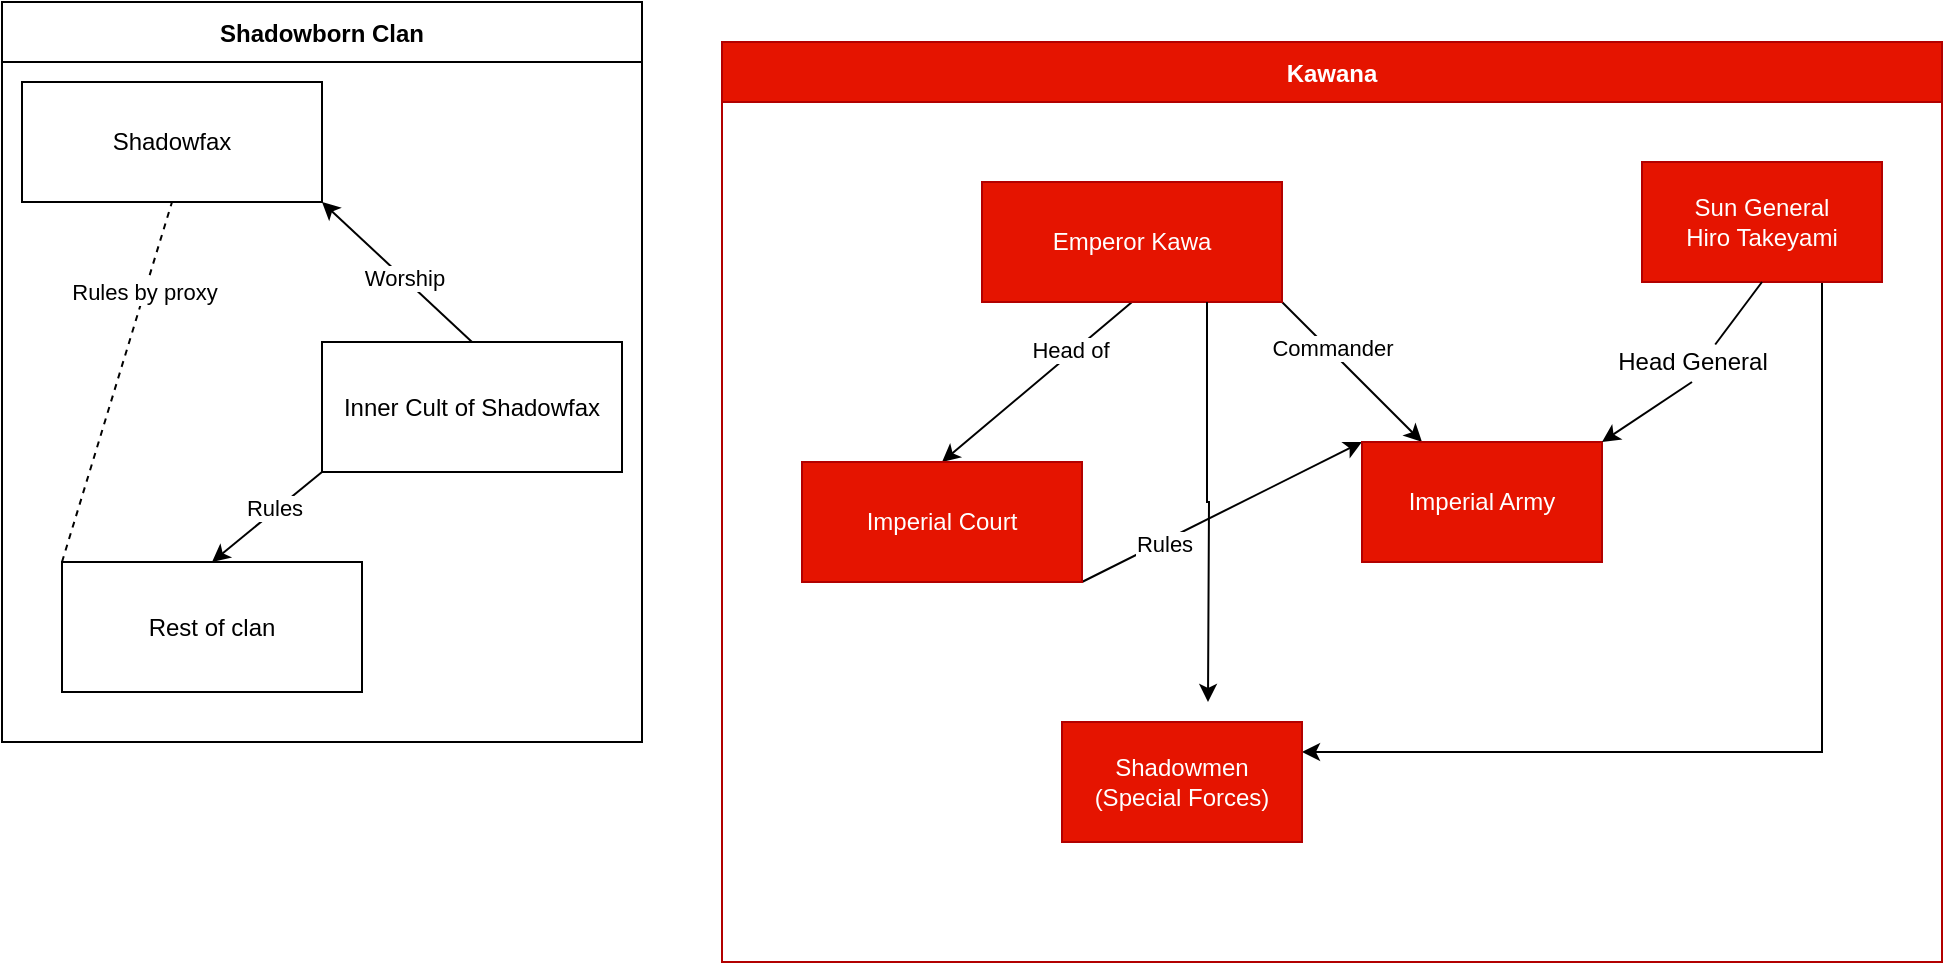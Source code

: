 <mxfile version="14.7.0" type="github">
  <diagram id="L2KV69UeRki9wGJh6bsO" name="Page-1">
    <mxGraphModel dx="1422" dy="763" grid="1" gridSize="10" guides="1" tooltips="1" connect="1" arrows="1" fold="1" page="1" pageScale="1" pageWidth="850" pageHeight="1100" math="0" shadow="0">
      <root>
        <mxCell id="0" />
        <mxCell id="1" parent="0" />
        <mxCell id="I4JmA666LSuU2cgL28gJ-15" value="Shadowborn Clan" style="swimlane;startSize=30;" parent="1" vertex="1">
          <mxGeometry width="320" height="370" as="geometry" />
        </mxCell>
        <mxCell id="I4JmA666LSuU2cgL28gJ-20" value="Shadowfax" style="whiteSpace=wrap;html=1;" parent="I4JmA666LSuU2cgL28gJ-15" vertex="1">
          <mxGeometry x="10" y="40" width="150" height="60" as="geometry" />
        </mxCell>
        <mxCell id="I4JmA666LSuU2cgL28gJ-29" value="" style="endArrow=classic;html=1;exitX=0.5;exitY=0;exitDx=0;exitDy=0;entryX=1;entryY=1;entryDx=0;entryDy=0;" parent="I4JmA666LSuU2cgL28gJ-15" source="I4JmA666LSuU2cgL28gJ-16" target="I4JmA666LSuU2cgL28gJ-20" edge="1">
          <mxGeometry relative="1" as="geometry">
            <mxPoint x="270" y="290" as="sourcePoint" />
            <mxPoint x="200" y="150" as="targetPoint" />
          </mxGeometry>
        </mxCell>
        <mxCell id="I4JmA666LSuU2cgL28gJ-31" value="Worship" style="edgeLabel;html=1;align=center;verticalAlign=middle;resizable=0;points=[];" parent="I4JmA666LSuU2cgL28gJ-29" vertex="1" connectable="0">
          <mxGeometry x="-0.077" relative="1" as="geometry">
            <mxPoint as="offset" />
          </mxGeometry>
        </mxCell>
        <mxCell id="I4JmA666LSuU2cgL28gJ-17" value="Rest of clan" style="rounded=0;whiteSpace=wrap;html=1;" parent="I4JmA666LSuU2cgL28gJ-15" vertex="1">
          <mxGeometry x="30" y="280" width="150" height="65" as="geometry" />
        </mxCell>
        <mxCell id="I4JmA666LSuU2cgL28gJ-32" style="rounded=0;orthogonalLoop=1;jettySize=auto;html=1;exitX=0;exitY=1;exitDx=0;exitDy=0;entryX=0.5;entryY=0;entryDx=0;entryDy=0;" parent="I4JmA666LSuU2cgL28gJ-15" source="I4JmA666LSuU2cgL28gJ-16" target="I4JmA666LSuU2cgL28gJ-17" edge="1">
          <mxGeometry relative="1" as="geometry" />
        </mxCell>
        <mxCell id="I4JmA666LSuU2cgL28gJ-33" value="Rules" style="edgeLabel;html=1;align=center;verticalAlign=middle;resizable=0;points=[];" parent="I4JmA666LSuU2cgL28gJ-32" vertex="1" connectable="0">
          <mxGeometry x="-0.15" y="-1" relative="1" as="geometry">
            <mxPoint as="offset" />
          </mxGeometry>
        </mxCell>
        <mxCell id="I4JmA666LSuU2cgL28gJ-16" value="Inner Cult of Shadowfax" style="whiteSpace=wrap;html=1;" parent="I4JmA666LSuU2cgL28gJ-15" vertex="1">
          <mxGeometry x="160" y="170" width="150" height="65" as="geometry" />
        </mxCell>
        <mxCell id="I4JmA666LSuU2cgL28gJ-34" value="" style="endArrow=none;dashed=1;html=1;exitX=0;exitY=0;exitDx=0;exitDy=0;entryX=0.5;entryY=1;entryDx=0;entryDy=0;" parent="I4JmA666LSuU2cgL28gJ-15" source="I4JmA666LSuU2cgL28gJ-17" target="I4JmA666LSuU2cgL28gJ-20" edge="1">
          <mxGeometry width="50" height="50" relative="1" as="geometry">
            <mxPoint x="140" y="240" as="sourcePoint" />
            <mxPoint x="190" y="190" as="targetPoint" />
          </mxGeometry>
        </mxCell>
        <mxCell id="I4JmA666LSuU2cgL28gJ-35" value="Rules by proxy" style="edgeLabel;html=1;align=center;verticalAlign=middle;resizable=0;points=[];" parent="I4JmA666LSuU2cgL28gJ-34" vertex="1" connectable="0">
          <mxGeometry x="0.502" y="1" relative="1" as="geometry">
            <mxPoint as="offset" />
          </mxGeometry>
        </mxCell>
        <mxCell id="I4JmA666LSuU2cgL28gJ-23" value="Kawana" style="swimlane;fillColor=#e51400;strokeColor=#B20000;fontColor=#ffffff;startSize=30;" parent="1" vertex="1">
          <mxGeometry x="360" y="20" width="610" height="460" as="geometry" />
        </mxCell>
        <mxCell id="I4JmA666LSuU2cgL28gJ-36" style="edgeStyle=none;rounded=0;orthogonalLoop=1;jettySize=auto;html=1;exitX=0.5;exitY=1;exitDx=0;exitDy=0;entryX=0.5;entryY=0;entryDx=0;entryDy=0;" parent="I4JmA666LSuU2cgL28gJ-23" source="I4JmA666LSuU2cgL28gJ-24" target="I4JmA666LSuU2cgL28gJ-25" edge="1">
          <mxGeometry relative="1" as="geometry" />
        </mxCell>
        <mxCell id="I4JmA666LSuU2cgL28gJ-37" value="&lt;div&gt;Head of&lt;/div&gt;" style="edgeLabel;html=1;align=center;verticalAlign=middle;resizable=0;points=[];" parent="I4JmA666LSuU2cgL28gJ-36" vertex="1" connectable="0">
          <mxGeometry x="-0.367" y="-2" relative="1" as="geometry">
            <mxPoint as="offset" />
          </mxGeometry>
        </mxCell>
        <mxCell id="I4JmA666LSuU2cgL28gJ-41" style="edgeStyle=none;rounded=0;orthogonalLoop=1;jettySize=auto;html=1;exitX=1;exitY=1;exitDx=0;exitDy=0;entryX=0.25;entryY=0;entryDx=0;entryDy=0;" parent="I4JmA666LSuU2cgL28gJ-23" source="I4JmA666LSuU2cgL28gJ-24" target="I4JmA666LSuU2cgL28gJ-38" edge="1">
          <mxGeometry relative="1" as="geometry" />
        </mxCell>
        <mxCell id="I4JmA666LSuU2cgL28gJ-42" value="&lt;div&gt;Commander&lt;/div&gt;" style="edgeLabel;html=1;align=center;verticalAlign=middle;resizable=0;points=[];" parent="I4JmA666LSuU2cgL28gJ-41" vertex="1" connectable="0">
          <mxGeometry x="-0.323" y="2" relative="1" as="geometry">
            <mxPoint as="offset" />
          </mxGeometry>
        </mxCell>
        <mxCell id="I4JmA666LSuU2cgL28gJ-24" value="Emperor Kawa" style="rounded=0;whiteSpace=wrap;html=1;fillColor=#e51400;strokeColor=#B20000;fontColor=#ffffff;" parent="I4JmA666LSuU2cgL28gJ-23" vertex="1">
          <mxGeometry x="130" y="70" width="150" height="60" as="geometry" />
        </mxCell>
        <mxCell id="I4JmA666LSuU2cgL28gJ-39" style="edgeStyle=none;rounded=0;orthogonalLoop=1;jettySize=auto;html=1;exitX=1;exitY=1;exitDx=0;exitDy=0;entryX=0;entryY=0;entryDx=0;entryDy=0;" parent="I4JmA666LSuU2cgL28gJ-23" source="I4JmA666LSuU2cgL28gJ-25" target="I4JmA666LSuU2cgL28gJ-38" edge="1">
          <mxGeometry relative="1" as="geometry" />
        </mxCell>
        <mxCell id="I4JmA666LSuU2cgL28gJ-40" value="&lt;div&gt;Rules&lt;/div&gt;" style="edgeLabel;html=1;align=center;verticalAlign=middle;resizable=0;points=[];" parent="I4JmA666LSuU2cgL28gJ-39" vertex="1" connectable="0">
          <mxGeometry x="-0.423" y="-1" relative="1" as="geometry">
            <mxPoint as="offset" />
          </mxGeometry>
        </mxCell>
        <mxCell id="I4JmA666LSuU2cgL28gJ-25" value="Imperial Court" style="rounded=0;whiteSpace=wrap;html=1;fillColor=#e51400;strokeColor=#B20000;fontColor=#ffffff;" parent="I4JmA666LSuU2cgL28gJ-23" vertex="1">
          <mxGeometry x="40" y="210" width="140" height="60" as="geometry" />
        </mxCell>
        <mxCell id="I4JmA666LSuU2cgL28gJ-38" value="Imperial Army" style="rounded=0;whiteSpace=wrap;html=1;fillColor=#e51400;strokeColor=#B20000;fontColor=#ffffff;" parent="I4JmA666LSuU2cgL28gJ-23" vertex="1">
          <mxGeometry x="320" y="200" width="120" height="60" as="geometry" />
        </mxCell>
        <mxCell id="I4JmA666LSuU2cgL28gJ-46" style="edgeStyle=none;rounded=0;orthogonalLoop=1;jettySize=auto;html=1;exitX=0.5;exitY=1;exitDx=0;exitDy=0;entryX=1;entryY=0;entryDx=0;entryDy=0;startArrow=none;" parent="I4JmA666LSuU2cgL28gJ-23" source="I4JmA666LSuU2cgL28gJ-47" target="I4JmA666LSuU2cgL28gJ-38" edge="1">
          <mxGeometry relative="1" as="geometry" />
        </mxCell>
        <mxCell id="K4h9zxEdG8c3yDuFWpTZ-3" style="edgeStyle=orthogonalEdgeStyle;rounded=0;orthogonalLoop=1;jettySize=auto;html=1;exitX=0.75;exitY=1;exitDx=0;exitDy=0;entryX=1;entryY=0.25;entryDx=0;entryDy=0;" edge="1" parent="I4JmA666LSuU2cgL28gJ-23" source="I4JmA666LSuU2cgL28gJ-45" target="K4h9zxEdG8c3yDuFWpTZ-1">
          <mxGeometry relative="1" as="geometry" />
        </mxCell>
        <mxCell id="I4JmA666LSuU2cgL28gJ-45" value="&lt;div&gt;Sun General &lt;br&gt;&lt;/div&gt;&lt;div&gt;Hiro Takeyami&lt;br&gt;&lt;/div&gt;" style="rounded=0;whiteSpace=wrap;html=1;fillColor=#e51400;strokeColor=#B20000;fontColor=#ffffff;" parent="I4JmA666LSuU2cgL28gJ-23" vertex="1">
          <mxGeometry x="460" y="60" width="120" height="60" as="geometry" />
        </mxCell>
        <mxCell id="I4JmA666LSuU2cgL28gJ-47" value="&lt;div&gt;Head General&lt;/div&gt;" style="text;html=1;align=center;verticalAlign=middle;resizable=0;points=[];autosize=1;strokeColor=none;" parent="I4JmA666LSuU2cgL28gJ-23" vertex="1">
          <mxGeometry x="440" y="150" width="90" height="20" as="geometry" />
        </mxCell>
        <mxCell id="I4JmA666LSuU2cgL28gJ-48" value="" style="edgeStyle=none;rounded=0;orthogonalLoop=1;jettySize=auto;html=1;exitX=0.5;exitY=1;exitDx=0;exitDy=0;entryX=0.629;entryY=0.062;entryDx=0;entryDy=0;endArrow=none;entryPerimeter=0;" parent="I4JmA666LSuU2cgL28gJ-23" source="I4JmA666LSuU2cgL28gJ-45" target="I4JmA666LSuU2cgL28gJ-47" edge="1">
          <mxGeometry relative="1" as="geometry">
            <mxPoint x="1040" y="190" as="sourcePoint" />
            <mxPoint x="980" y="270" as="targetPoint" />
          </mxGeometry>
        </mxCell>
        <mxCell id="K4h9zxEdG8c3yDuFWpTZ-1" value="&lt;div&gt;Shadowmen&lt;/div&gt;&lt;div&gt;(Special Forces)&lt;br&gt;&lt;/div&gt;" style="rounded=0;whiteSpace=wrap;html=1;fillColor=#e51400;strokeColor=#B20000;fontColor=#ffffff;" vertex="1" parent="I4JmA666LSuU2cgL28gJ-23">
          <mxGeometry x="170" y="340" width="120" height="60" as="geometry" />
        </mxCell>
        <mxCell id="K4h9zxEdG8c3yDuFWpTZ-2" style="edgeStyle=orthogonalEdgeStyle;rounded=0;orthogonalLoop=1;jettySize=auto;html=1;exitX=0.75;exitY=1;exitDx=0;exitDy=0;" edge="1" parent="1" source="I4JmA666LSuU2cgL28gJ-24">
          <mxGeometry relative="1" as="geometry">
            <mxPoint x="603" y="350" as="targetPoint" />
          </mxGeometry>
        </mxCell>
      </root>
    </mxGraphModel>
  </diagram>
</mxfile>
